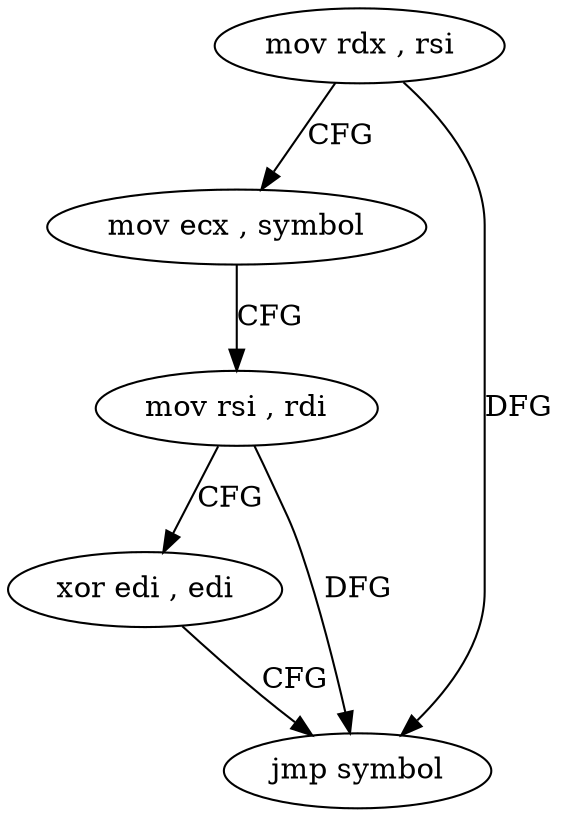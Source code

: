 digraph "func" {
"4321344" [label = "mov rdx , rsi" ]
"4321347" [label = "mov ecx , symbol" ]
"4321352" [label = "mov rsi , rdi" ]
"4321355" [label = "xor edi , edi" ]
"4321357" [label = "jmp symbol" ]
"4321344" -> "4321347" [ label = "CFG" ]
"4321344" -> "4321357" [ label = "DFG" ]
"4321347" -> "4321352" [ label = "CFG" ]
"4321352" -> "4321355" [ label = "CFG" ]
"4321352" -> "4321357" [ label = "DFG" ]
"4321355" -> "4321357" [ label = "CFG" ]
}
